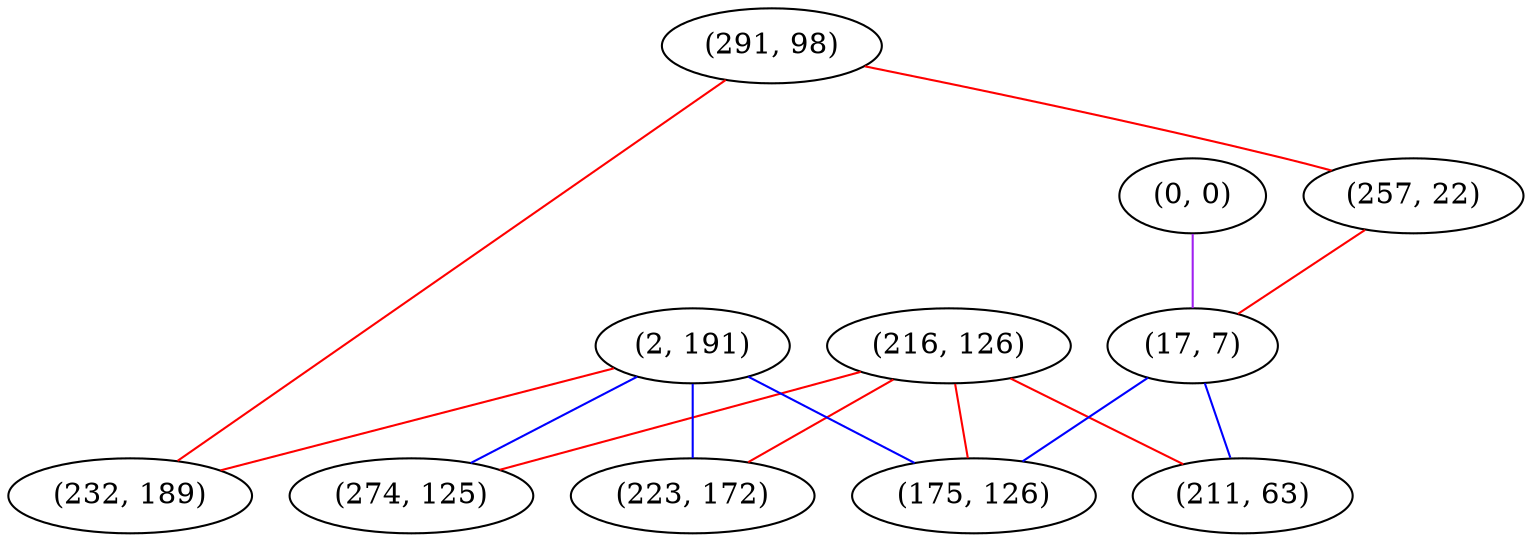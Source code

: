 graph "" {
"(216, 126)";
"(291, 98)";
"(0, 0)";
"(257, 22)";
"(17, 7)";
"(2, 191)";
"(175, 126)";
"(223, 172)";
"(274, 125)";
"(232, 189)";
"(211, 63)";
"(216, 126)" -- "(223, 172)"  [color=red, key=0, weight=1];
"(216, 126)" -- "(211, 63)"  [color=red, key=0, weight=1];
"(216, 126)" -- "(175, 126)"  [color=red, key=0, weight=1];
"(216, 126)" -- "(274, 125)"  [color=red, key=0, weight=1];
"(291, 98)" -- "(257, 22)"  [color=red, key=0, weight=1];
"(291, 98)" -- "(232, 189)"  [color=red, key=0, weight=1];
"(0, 0)" -- "(17, 7)"  [color=purple, key=0, weight=4];
"(257, 22)" -- "(17, 7)"  [color=red, key=0, weight=1];
"(17, 7)" -- "(211, 63)"  [color=blue, key=0, weight=3];
"(17, 7)" -- "(175, 126)"  [color=blue, key=0, weight=3];
"(2, 191)" -- "(223, 172)"  [color=blue, key=0, weight=3];
"(2, 191)" -- "(175, 126)"  [color=blue, key=0, weight=3];
"(2, 191)" -- "(232, 189)"  [color=red, key=0, weight=1];
"(2, 191)" -- "(274, 125)"  [color=blue, key=0, weight=3];
}
